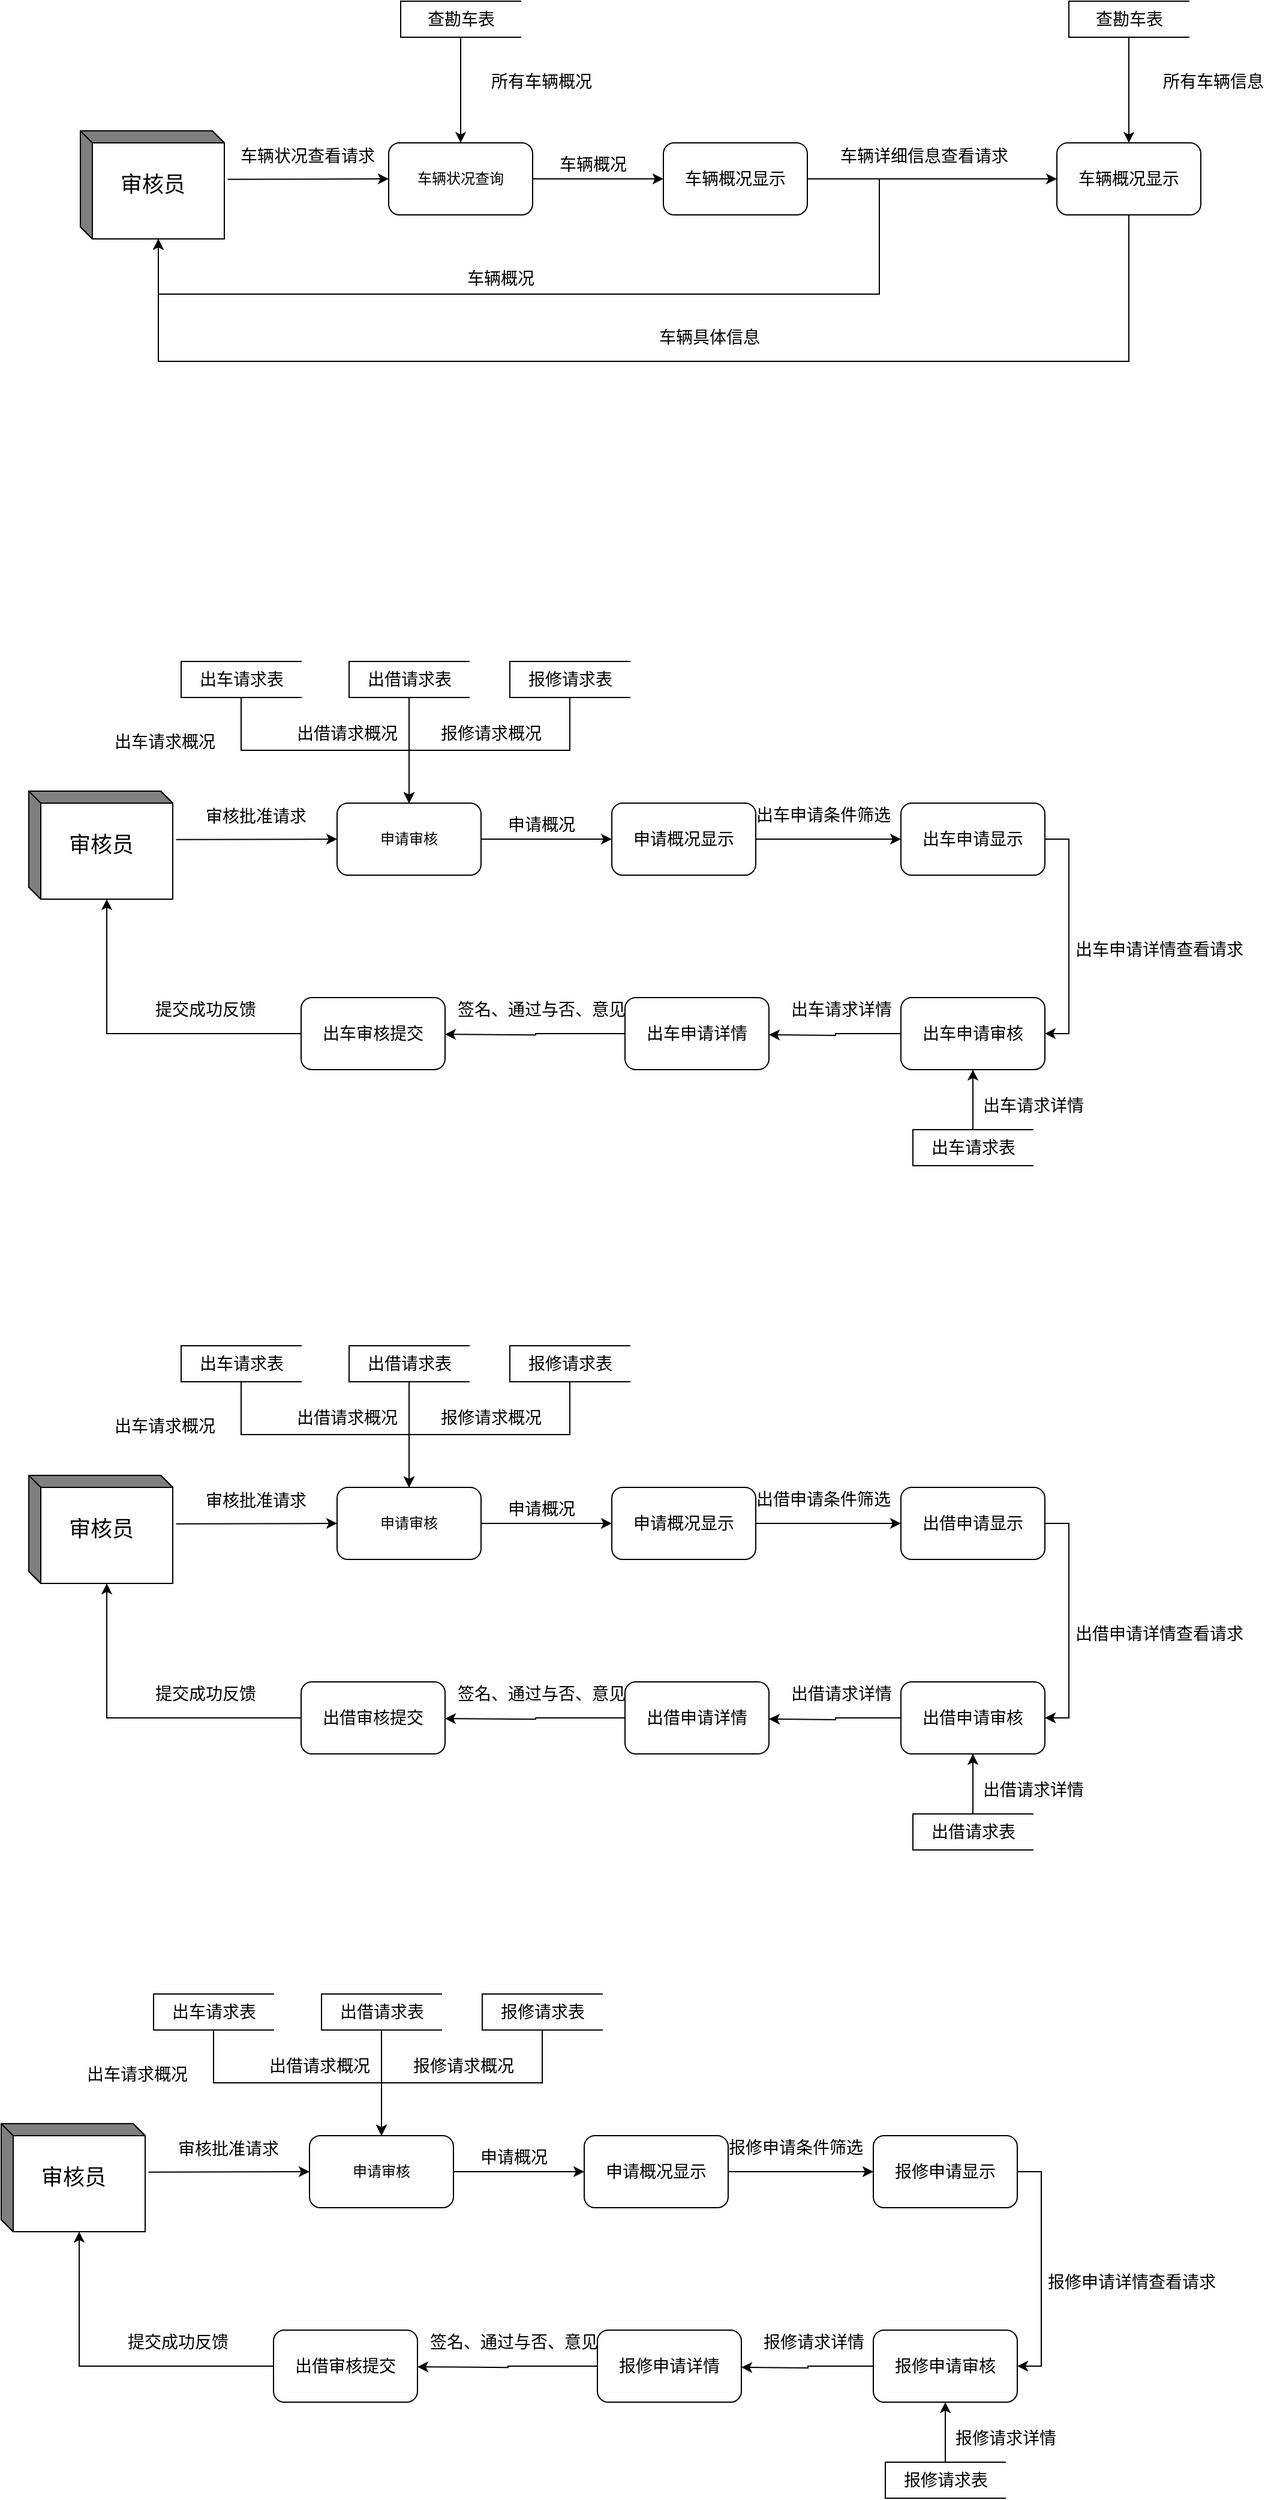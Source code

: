 <mxfile version="15.8.7" type="device"><diagram id="PUhDFRQCOCh8-SgYvdS1" name="第 1 页"><mxGraphModel dx="2310" dy="-242" grid="1" gridSize="10" guides="1" tooltips="1" connect="1" arrows="1" fold="1" page="1" pageScale="1" pageWidth="827" pageHeight="1169" math="0" shadow="0"><root><mxCell id="0"/><mxCell id="1" parent="0"/><mxCell id="XiapPCsYJ4n_4_EU88fJ-14" style="rounded=0;orthogonalLoop=1;jettySize=auto;html=1;exitX=1.023;exitY=0.449;exitDx=0;exitDy=0;exitPerimeter=0;entryX=0;entryY=0.5;entryDx=0;entryDy=0;" edge="1" parent="1" source="XiapPCsYJ4n_4_EU88fJ-15" target="XiapPCsYJ4n_4_EU88fJ-17"><mxGeometry relative="1" as="geometry"><mxPoint x="276" y="2363" as="targetPoint"/></mxGeometry></mxCell><mxCell id="XiapPCsYJ4n_4_EU88fJ-15" value="&lt;font style=&quot;font-size: 18px&quot;&gt;审核员&lt;/font&gt;" style="html=1;dashed=0;whitespace=wrap;shape=mxgraph.dfd.externalEntity" vertex="1" parent="1"><mxGeometry x="6" y="2318" width="120" height="90" as="geometry"/></mxCell><mxCell id="XiapPCsYJ4n_4_EU88fJ-16" style="edgeStyle=none;rounded=0;orthogonalLoop=1;jettySize=auto;html=1;exitX=1;exitY=0.5;exitDx=0;exitDy=0;entryX=0;entryY=0.5;entryDx=0;entryDy=0;fontSize=12;" edge="1" parent="1" source="XiapPCsYJ4n_4_EU88fJ-17" target="XiapPCsYJ4n_4_EU88fJ-21"><mxGeometry relative="1" as="geometry"/></mxCell><mxCell id="XiapPCsYJ4n_4_EU88fJ-17" value="车辆状况查询" style="rounded=1;whiteSpace=wrap;html=1;" vertex="1" parent="1"><mxGeometry x="263" y="2328" width="120" height="60" as="geometry"/></mxCell><mxCell id="XiapPCsYJ4n_4_EU88fJ-18" value="&lt;font style=&quot;font-size: 14px&quot;&gt;车辆状况查看请求&lt;/font&gt;" style="text;html=1;align=center;verticalAlign=middle;resizable=0;points=[];autosize=1;strokeColor=none;fillColor=none;fontSize=18;" vertex="1" parent="1"><mxGeometry x="130" y="2323" width="130" height="30" as="geometry"/></mxCell><mxCell id="XiapPCsYJ4n_4_EU88fJ-19" style="edgeStyle=orthogonalEdgeStyle;rounded=0;orthogonalLoop=1;jettySize=auto;html=1;exitX=1;exitY=0.5;exitDx=0;exitDy=0;fontSize=12;entryX=0;entryY=0;entryDx=65;entryDy=90;entryPerimeter=0;" edge="1" parent="1" source="XiapPCsYJ4n_4_EU88fJ-21" target="XiapPCsYJ4n_4_EU88fJ-15"><mxGeometry relative="1" as="geometry"><mxPoint x="65" y="2678" as="targetPoint"/><Array as="points"><mxPoint x="672" y="2358"/><mxPoint x="672" y="2454"/><mxPoint x="71" y="2454"/></Array></mxGeometry></mxCell><mxCell id="XiapPCsYJ4n_4_EU88fJ-20" style="edgeStyle=orthogonalEdgeStyle;rounded=0;orthogonalLoop=1;jettySize=auto;html=1;exitX=1;exitY=0.5;exitDx=0;exitDy=0;fontSize=12;entryX=0;entryY=0.5;entryDx=0;entryDy=0;" edge="1" parent="1" source="XiapPCsYJ4n_4_EU88fJ-21" target="XiapPCsYJ4n_4_EU88fJ-28"><mxGeometry relative="1" as="geometry"><mxPoint x="720" y="2358.714" as="targetPoint"/></mxGeometry></mxCell><mxCell id="XiapPCsYJ4n_4_EU88fJ-21" value="&lt;font style=&quot;font-size: 14px&quot;&gt;车辆概况显示&lt;/font&gt;" style="rounded=1;whiteSpace=wrap;html=1;" vertex="1" parent="1"><mxGeometry x="492" y="2328" width="120" height="60" as="geometry"/></mxCell><mxCell id="XiapPCsYJ4n_4_EU88fJ-22" value="&lt;font style=&quot;font-size: 14px&quot;&gt;车辆概况&lt;/font&gt;" style="text;html=1;align=center;verticalAlign=middle;resizable=0;points=[];autosize=1;strokeColor=none;fillColor=none;fontSize=12;" vertex="1" parent="1"><mxGeometry x="398" y="2336" width="70" height="20" as="geometry"/></mxCell><mxCell id="XiapPCsYJ4n_4_EU88fJ-23" style="edgeStyle=orthogonalEdgeStyle;rounded=0;orthogonalLoop=1;jettySize=auto;html=1;exitX=0.5;exitY=1;exitDx=0;exitDy=0;fontSize=14;" edge="1" parent="1" source="XiapPCsYJ4n_4_EU88fJ-24" target="XiapPCsYJ4n_4_EU88fJ-17"><mxGeometry relative="1" as="geometry"/></mxCell><mxCell id="XiapPCsYJ4n_4_EU88fJ-24" value="&lt;font style=&quot;font-size: 14px&quot;&gt;查勘车表&lt;/font&gt;" style="html=1;dashed=0;whitespace=wrap;shape=partialRectangle;right=0;fontSize=12;" vertex="1" parent="1"><mxGeometry x="273" y="2210" width="100" height="30" as="geometry"/></mxCell><mxCell id="XiapPCsYJ4n_4_EU88fJ-25" value="所有车辆概况" style="text;html=1;align=center;verticalAlign=middle;resizable=0;points=[];autosize=1;strokeColor=none;fillColor=none;fontSize=14;" vertex="1" parent="1"><mxGeometry x="340" y="2267" width="100" height="20" as="geometry"/></mxCell><mxCell id="XiapPCsYJ4n_4_EU88fJ-26" value="&lt;font style=&quot;font-size: 14px&quot;&gt;车辆概况&lt;/font&gt;" style="text;html=1;align=center;verticalAlign=middle;resizable=0;points=[];autosize=1;strokeColor=none;fillColor=none;fontSize=12;" vertex="1" parent="1"><mxGeometry x="321" y="2431" width="70" height="20" as="geometry"/></mxCell><mxCell id="XiapPCsYJ4n_4_EU88fJ-27" style="edgeStyle=orthogonalEdgeStyle;rounded=0;orthogonalLoop=1;jettySize=auto;html=1;exitX=0.5;exitY=1;exitDx=0;exitDy=0;entryX=0;entryY=0;entryDx=65;entryDy=90;entryPerimeter=0;fontSize=12;" edge="1" parent="1" source="XiapPCsYJ4n_4_EU88fJ-28" target="XiapPCsYJ4n_4_EU88fJ-15"><mxGeometry relative="1" as="geometry"><Array as="points"><mxPoint x="880" y="2510"/><mxPoint x="71" y="2510"/></Array></mxGeometry></mxCell><mxCell id="XiapPCsYJ4n_4_EU88fJ-28" value="&lt;font style=&quot;font-size: 14px&quot;&gt;车辆概况显示&lt;/font&gt;" style="rounded=1;whiteSpace=wrap;html=1;" vertex="1" parent="1"><mxGeometry x="820" y="2328" width="120" height="60" as="geometry"/></mxCell><mxCell id="XiapPCsYJ4n_4_EU88fJ-29" value="&lt;font style=&quot;font-size: 14px&quot;&gt;车辆详细信息查看请求&lt;/font&gt;" style="text;html=1;align=center;verticalAlign=middle;resizable=0;points=[];autosize=1;strokeColor=none;fillColor=none;fontSize=18;" vertex="1" parent="1"><mxGeometry x="629" y="2323" width="160" height="30" as="geometry"/></mxCell><mxCell id="XiapPCsYJ4n_4_EU88fJ-30" style="edgeStyle=orthogonalEdgeStyle;rounded=0;orthogonalLoop=1;jettySize=auto;html=1;exitX=0.5;exitY=1;exitDx=0;exitDy=0;entryX=0.5;entryY=0;entryDx=0;entryDy=0;fontSize=12;" edge="1" parent="1" source="XiapPCsYJ4n_4_EU88fJ-31" target="XiapPCsYJ4n_4_EU88fJ-28"><mxGeometry relative="1" as="geometry"/></mxCell><mxCell id="XiapPCsYJ4n_4_EU88fJ-31" value="&lt;font style=&quot;font-size: 14px&quot;&gt;查勘车表&lt;/font&gt;" style="html=1;dashed=0;whitespace=wrap;shape=partialRectangle;right=0;fontSize=12;" vertex="1" parent="1"><mxGeometry x="830" y="2210" width="100" height="30" as="geometry"/></mxCell><mxCell id="XiapPCsYJ4n_4_EU88fJ-32" value="所有车辆信息" style="text;html=1;align=center;verticalAlign=middle;resizable=0;points=[];autosize=1;strokeColor=none;fillColor=none;fontSize=14;" vertex="1" parent="1"><mxGeometry x="900" y="2267" width="100" height="20" as="geometry"/></mxCell><mxCell id="XiapPCsYJ4n_4_EU88fJ-33" value="&lt;font style=&quot;font-size: 14px&quot;&gt;车辆具体信息&lt;/font&gt;" style="text;html=1;align=center;verticalAlign=middle;resizable=0;points=[];autosize=1;strokeColor=none;fillColor=none;fontSize=12;" vertex="1" parent="1"><mxGeometry x="480" y="2480" width="100" height="20" as="geometry"/></mxCell><mxCell id="XiapPCsYJ4n_4_EU88fJ-64" style="rounded=0;orthogonalLoop=1;jettySize=auto;html=1;exitX=1.023;exitY=0.449;exitDx=0;exitDy=0;exitPerimeter=0;entryX=0;entryY=0.5;entryDx=0;entryDy=0;" edge="1" parent="1" source="XiapPCsYJ4n_4_EU88fJ-65" target="XiapPCsYJ4n_4_EU88fJ-67"><mxGeometry relative="1" as="geometry"><mxPoint x="233" y="2913" as="targetPoint"/></mxGeometry></mxCell><mxCell id="XiapPCsYJ4n_4_EU88fJ-65" value="&lt;font style=&quot;font-size: 18px&quot;&gt;审核员&lt;/font&gt;" style="html=1;dashed=0;whitespace=wrap;shape=mxgraph.dfd.externalEntity" vertex="1" parent="1"><mxGeometry x="-37" y="2868" width="120" height="90" as="geometry"/></mxCell><mxCell id="XiapPCsYJ4n_4_EU88fJ-66" style="edgeStyle=none;rounded=0;orthogonalLoop=1;jettySize=auto;html=1;exitX=1;exitY=0.5;exitDx=0;exitDy=0;entryX=0;entryY=0.5;entryDx=0;entryDy=0;fontSize=12;" edge="1" parent="1" source="XiapPCsYJ4n_4_EU88fJ-67" target="XiapPCsYJ4n_4_EU88fJ-70"><mxGeometry relative="1" as="geometry"/></mxCell><mxCell id="XiapPCsYJ4n_4_EU88fJ-67" value="申请审核" style="rounded=1;whiteSpace=wrap;html=1;" vertex="1" parent="1"><mxGeometry x="220" y="2878" width="120" height="60" as="geometry"/></mxCell><mxCell id="XiapPCsYJ4n_4_EU88fJ-68" value="&lt;span style=&quot;font-size: 14px&quot;&gt;审核批准请求&lt;/span&gt;" style="text;html=1;align=center;verticalAlign=middle;resizable=0;points=[];autosize=1;strokeColor=none;fillColor=none;fontSize=18;" vertex="1" parent="1"><mxGeometry x="102" y="2873" width="100" height="30" as="geometry"/></mxCell><mxCell id="XiapPCsYJ4n_4_EU88fJ-82" style="edgeStyle=orthogonalEdgeStyle;rounded=0;orthogonalLoop=1;jettySize=auto;html=1;exitX=1;exitY=0.5;exitDx=0;exitDy=0;" edge="1" parent="1" source="XiapPCsYJ4n_4_EU88fJ-70" target="XiapPCsYJ4n_4_EU88fJ-84"><mxGeometry relative="1" as="geometry"><mxPoint x="680" y="2907.714" as="targetPoint"/></mxGeometry></mxCell><mxCell id="XiapPCsYJ4n_4_EU88fJ-70" value="&lt;font style=&quot;font-size: 14px&quot;&gt;申请概况显示&lt;/font&gt;" style="rounded=1;whiteSpace=wrap;html=1;" vertex="1" parent="1"><mxGeometry x="449" y="2878" width="120" height="60" as="geometry"/></mxCell><mxCell id="XiapPCsYJ4n_4_EU88fJ-71" value="&lt;font style=&quot;font-size: 14px&quot;&gt;申请概况&lt;/font&gt;" style="text;html=1;align=center;verticalAlign=middle;resizable=0;points=[];autosize=1;strokeColor=none;fillColor=none;fontSize=12;" vertex="1" parent="1"><mxGeometry x="355" y="2886" width="70" height="20" as="geometry"/></mxCell><mxCell id="XiapPCsYJ4n_4_EU88fJ-72" style="edgeStyle=orthogonalEdgeStyle;rounded=0;orthogonalLoop=1;jettySize=auto;html=1;exitX=0.5;exitY=1;exitDx=0;exitDy=0;fontSize=14;" edge="1" parent="1" source="XiapPCsYJ4n_4_EU88fJ-73" target="XiapPCsYJ4n_4_EU88fJ-67"><mxGeometry relative="1" as="geometry"/></mxCell><mxCell id="XiapPCsYJ4n_4_EU88fJ-73" value="&lt;font style=&quot;font-size: 14px&quot;&gt;出车请求表&lt;/font&gt;" style="html=1;dashed=0;whitespace=wrap;shape=partialRectangle;right=0;fontSize=12;" vertex="1" parent="1"><mxGeometry x="90" y="2760" width="100" height="30" as="geometry"/></mxCell><mxCell id="XiapPCsYJ4n_4_EU88fJ-74" value="出车请求概况" style="text;html=1;align=center;verticalAlign=middle;resizable=0;points=[];autosize=1;strokeColor=none;fillColor=none;fontSize=14;" vertex="1" parent="1"><mxGeometry x="26" y="2817" width="100" height="20" as="geometry"/></mxCell><mxCell id="XiapPCsYJ4n_4_EU88fJ-77" style="edgeStyle=orthogonalEdgeStyle;rounded=0;orthogonalLoop=1;jettySize=auto;html=1;exitX=0.5;exitY=1;exitDx=0;exitDy=0;entryX=0.5;entryY=0;entryDx=0;entryDy=0;" edge="1" parent="1" source="XiapPCsYJ4n_4_EU88fJ-76" target="XiapPCsYJ4n_4_EU88fJ-67"><mxGeometry relative="1" as="geometry"/></mxCell><mxCell id="XiapPCsYJ4n_4_EU88fJ-76" value="&lt;font style=&quot;font-size: 14px&quot;&gt;出借请求表&lt;/font&gt;" style="html=1;dashed=0;whitespace=wrap;shape=partialRectangle;right=0;fontSize=12;" vertex="1" parent="1"><mxGeometry x="230" y="2760" width="100" height="30" as="geometry"/></mxCell><mxCell id="XiapPCsYJ4n_4_EU88fJ-78" value="出借请求概况" style="text;html=1;align=center;verticalAlign=middle;resizable=0;points=[];autosize=1;strokeColor=none;fillColor=none;fontSize=14;" vertex="1" parent="1"><mxGeometry x="178" y="2810" width="100" height="20" as="geometry"/></mxCell><mxCell id="XiapPCsYJ4n_4_EU88fJ-80" style="edgeStyle=orthogonalEdgeStyle;rounded=0;orthogonalLoop=1;jettySize=auto;html=1;exitX=0.5;exitY=1;exitDx=0;exitDy=0;" edge="1" parent="1" source="XiapPCsYJ4n_4_EU88fJ-79" target="XiapPCsYJ4n_4_EU88fJ-67"><mxGeometry relative="1" as="geometry"/></mxCell><mxCell id="XiapPCsYJ4n_4_EU88fJ-79" value="&lt;font style=&quot;font-size: 14px&quot;&gt;报修请求表&lt;/font&gt;" style="html=1;dashed=0;whitespace=wrap;shape=partialRectangle;right=0;fontSize=12;" vertex="1" parent="1"><mxGeometry x="364" y="2760" width="100" height="30" as="geometry"/></mxCell><mxCell id="XiapPCsYJ4n_4_EU88fJ-81" value="报修请求概况" style="text;html=1;align=center;verticalAlign=middle;resizable=0;points=[];autosize=1;strokeColor=none;fillColor=none;fontSize=14;" vertex="1" parent="1"><mxGeometry x="298" y="2810" width="100" height="20" as="geometry"/></mxCell><mxCell id="XiapPCsYJ4n_4_EU88fJ-83" value="&lt;font style=&quot;font-size: 14px&quot;&gt;出车申请条件筛选&lt;/font&gt;" style="text;html=1;align=center;verticalAlign=middle;resizable=0;points=[];autosize=1;strokeColor=none;fillColor=none;fontSize=12;" vertex="1" parent="1"><mxGeometry x="560" y="2878" width="130" height="20" as="geometry"/></mxCell><mxCell id="XiapPCsYJ4n_4_EU88fJ-86" style="edgeStyle=orthogonalEdgeStyle;rounded=0;orthogonalLoop=1;jettySize=auto;html=1;exitX=1;exitY=0.5;exitDx=0;exitDy=0;entryX=1;entryY=0.5;entryDx=0;entryDy=0;" edge="1" parent="1" source="XiapPCsYJ4n_4_EU88fJ-84" target="XiapPCsYJ4n_4_EU88fJ-85"><mxGeometry relative="1" as="geometry"/></mxCell><mxCell id="XiapPCsYJ4n_4_EU88fJ-84" value="&lt;span style=&quot;font-size: 14px&quot;&gt;出车申请显示&lt;/span&gt;" style="rounded=1;whiteSpace=wrap;html=1;" vertex="1" parent="1"><mxGeometry x="690" y="2878" width="120" height="60" as="geometry"/></mxCell><mxCell id="XiapPCsYJ4n_4_EU88fJ-88" style="edgeStyle=orthogonalEdgeStyle;rounded=0;orthogonalLoop=1;jettySize=auto;html=1;exitX=0;exitY=0.5;exitDx=0;exitDy=0;" edge="1" parent="1" source="XiapPCsYJ4n_4_EU88fJ-85"><mxGeometry relative="1" as="geometry"><mxPoint x="580" y="3071" as="targetPoint"/></mxGeometry></mxCell><mxCell id="XiapPCsYJ4n_4_EU88fJ-85" value="&lt;span style=&quot;font-size: 14px&quot;&gt;出车申请审核&lt;/span&gt;" style="rounded=1;whiteSpace=wrap;html=1;" vertex="1" parent="1"><mxGeometry x="690" y="3040" width="120" height="60" as="geometry"/></mxCell><mxCell id="XiapPCsYJ4n_4_EU88fJ-87" value="&lt;font style=&quot;font-size: 14px&quot;&gt;出车申请详情查看请求&lt;/font&gt;" style="text;html=1;align=center;verticalAlign=middle;resizable=0;points=[];autosize=1;strokeColor=none;fillColor=none;fontSize=12;" vertex="1" parent="1"><mxGeometry x="825" y="2990" width="160" height="20" as="geometry"/></mxCell><mxCell id="XiapPCsYJ4n_4_EU88fJ-90" style="edgeStyle=orthogonalEdgeStyle;rounded=0;orthogonalLoop=1;jettySize=auto;html=1;exitX=0.5;exitY=0;exitDx=0;exitDy=0;entryX=0.5;entryY=1;entryDx=0;entryDy=0;" edge="1" parent="1" source="XiapPCsYJ4n_4_EU88fJ-89" target="XiapPCsYJ4n_4_EU88fJ-85"><mxGeometry relative="1" as="geometry"/></mxCell><mxCell id="XiapPCsYJ4n_4_EU88fJ-89" value="&lt;font style=&quot;font-size: 14px&quot;&gt;出车请求表&lt;/font&gt;" style="html=1;dashed=0;whitespace=wrap;shape=partialRectangle;right=0;fontSize=12;" vertex="1" parent="1"><mxGeometry x="700" y="3150" width="100" height="30" as="geometry"/></mxCell><mxCell id="XiapPCsYJ4n_4_EU88fJ-91" value="出车请求详情" style="text;html=1;align=center;verticalAlign=middle;resizable=0;points=[];autosize=1;strokeColor=none;fillColor=none;fontSize=14;" vertex="1" parent="1"><mxGeometry x="750" y="3120" width="100" height="20" as="geometry"/></mxCell><mxCell id="XiapPCsYJ4n_4_EU88fJ-92" value="出车请求详情" style="text;html=1;align=center;verticalAlign=middle;resizable=0;points=[];autosize=1;strokeColor=none;fillColor=none;fontSize=14;" vertex="1" parent="1"><mxGeometry x="590" y="3040" width="100" height="20" as="geometry"/></mxCell><mxCell id="XiapPCsYJ4n_4_EU88fJ-94" style="edgeStyle=orthogonalEdgeStyle;rounded=0;orthogonalLoop=1;jettySize=auto;html=1;exitX=0;exitY=0.5;exitDx=0;exitDy=0;" edge="1" parent="1" source="XiapPCsYJ4n_4_EU88fJ-93"><mxGeometry relative="1" as="geometry"><mxPoint x="310" y="3070.571" as="targetPoint"/></mxGeometry></mxCell><mxCell id="XiapPCsYJ4n_4_EU88fJ-93" value="&lt;span style=&quot;font-size: 14px&quot;&gt;出车申请详情&lt;/span&gt;" style="rounded=1;whiteSpace=wrap;html=1;" vertex="1" parent="1"><mxGeometry x="460" y="3040" width="120" height="60" as="geometry"/></mxCell><mxCell id="XiapPCsYJ4n_4_EU88fJ-95" value="签名、通过与否、意见" style="text;html=1;align=center;verticalAlign=middle;resizable=0;points=[];autosize=1;strokeColor=none;fillColor=none;fontSize=14;" vertex="1" parent="1"><mxGeometry x="310" y="3040" width="160" height="20" as="geometry"/></mxCell><mxCell id="XiapPCsYJ4n_4_EU88fJ-97" style="edgeStyle=orthogonalEdgeStyle;rounded=0;orthogonalLoop=1;jettySize=auto;html=1;exitX=0;exitY=0.5;exitDx=0;exitDy=0;entryX=0;entryY=0;entryDx=65;entryDy=90;entryPerimeter=0;" edge="1" parent="1" source="XiapPCsYJ4n_4_EU88fJ-96" target="XiapPCsYJ4n_4_EU88fJ-65"><mxGeometry relative="1" as="geometry"/></mxCell><mxCell id="XiapPCsYJ4n_4_EU88fJ-96" value="&lt;span style=&quot;font-size: 14px&quot;&gt;出车审核提交&lt;/span&gt;" style="rounded=1;whiteSpace=wrap;html=1;" vertex="1" parent="1"><mxGeometry x="190" y="3040" width="120" height="60" as="geometry"/></mxCell><mxCell id="XiapPCsYJ4n_4_EU88fJ-98" value="提交成功反馈" style="text;html=1;align=center;verticalAlign=middle;resizable=0;points=[];autosize=1;strokeColor=none;fillColor=none;fontSize=14;" vertex="1" parent="1"><mxGeometry x="60" y="3040" width="100" height="20" as="geometry"/></mxCell><mxCell id="XiapPCsYJ4n_4_EU88fJ-132" style="rounded=0;orthogonalLoop=1;jettySize=auto;html=1;exitX=1.023;exitY=0.449;exitDx=0;exitDy=0;exitPerimeter=0;entryX=0;entryY=0.5;entryDx=0;entryDy=0;" edge="1" parent="1" source="XiapPCsYJ4n_4_EU88fJ-133" target="XiapPCsYJ4n_4_EU88fJ-135"><mxGeometry relative="1" as="geometry"><mxPoint x="233" y="3483" as="targetPoint"/></mxGeometry></mxCell><mxCell id="XiapPCsYJ4n_4_EU88fJ-133" value="&lt;font style=&quot;font-size: 18px&quot;&gt;审核员&lt;/font&gt;" style="html=1;dashed=0;whitespace=wrap;shape=mxgraph.dfd.externalEntity" vertex="1" parent="1"><mxGeometry x="-37" y="3438" width="120" height="90" as="geometry"/></mxCell><mxCell id="XiapPCsYJ4n_4_EU88fJ-134" style="edgeStyle=none;rounded=0;orthogonalLoop=1;jettySize=auto;html=1;exitX=1;exitY=0.5;exitDx=0;exitDy=0;entryX=0;entryY=0.5;entryDx=0;entryDy=0;fontSize=12;" edge="1" parent="1" source="XiapPCsYJ4n_4_EU88fJ-135" target="XiapPCsYJ4n_4_EU88fJ-138"><mxGeometry relative="1" as="geometry"/></mxCell><mxCell id="XiapPCsYJ4n_4_EU88fJ-135" value="申请审核" style="rounded=1;whiteSpace=wrap;html=1;" vertex="1" parent="1"><mxGeometry x="220" y="3448" width="120" height="60" as="geometry"/></mxCell><mxCell id="XiapPCsYJ4n_4_EU88fJ-136" value="&lt;span style=&quot;font-size: 14px&quot;&gt;审核批准请求&lt;/span&gt;" style="text;html=1;align=center;verticalAlign=middle;resizable=0;points=[];autosize=1;strokeColor=none;fillColor=none;fontSize=18;" vertex="1" parent="1"><mxGeometry x="102" y="3443" width="100" height="30" as="geometry"/></mxCell><mxCell id="XiapPCsYJ4n_4_EU88fJ-137" style="edgeStyle=orthogonalEdgeStyle;rounded=0;orthogonalLoop=1;jettySize=auto;html=1;exitX=1;exitY=0.5;exitDx=0;exitDy=0;" edge="1" parent="1" source="XiapPCsYJ4n_4_EU88fJ-138" target="XiapPCsYJ4n_4_EU88fJ-151"><mxGeometry relative="1" as="geometry"><mxPoint x="680" y="3477.714" as="targetPoint"/></mxGeometry></mxCell><mxCell id="XiapPCsYJ4n_4_EU88fJ-138" value="&lt;font style=&quot;font-size: 14px&quot;&gt;申请概况显示&lt;/font&gt;" style="rounded=1;whiteSpace=wrap;html=1;" vertex="1" parent="1"><mxGeometry x="449" y="3448" width="120" height="60" as="geometry"/></mxCell><mxCell id="XiapPCsYJ4n_4_EU88fJ-139" value="&lt;font style=&quot;font-size: 14px&quot;&gt;申请概况&lt;/font&gt;" style="text;html=1;align=center;verticalAlign=middle;resizable=0;points=[];autosize=1;strokeColor=none;fillColor=none;fontSize=12;" vertex="1" parent="1"><mxGeometry x="355" y="3456" width="70" height="20" as="geometry"/></mxCell><mxCell id="XiapPCsYJ4n_4_EU88fJ-140" style="edgeStyle=orthogonalEdgeStyle;rounded=0;orthogonalLoop=1;jettySize=auto;html=1;exitX=0.5;exitY=1;exitDx=0;exitDy=0;fontSize=14;" edge="1" parent="1" source="XiapPCsYJ4n_4_EU88fJ-141" target="XiapPCsYJ4n_4_EU88fJ-135"><mxGeometry relative="1" as="geometry"/></mxCell><mxCell id="XiapPCsYJ4n_4_EU88fJ-141" value="&lt;font style=&quot;font-size: 14px&quot;&gt;出车请求表&lt;/font&gt;" style="html=1;dashed=0;whitespace=wrap;shape=partialRectangle;right=0;fontSize=12;" vertex="1" parent="1"><mxGeometry x="90" y="3330" width="100" height="30" as="geometry"/></mxCell><mxCell id="XiapPCsYJ4n_4_EU88fJ-142" value="出车请求概况" style="text;html=1;align=center;verticalAlign=middle;resizable=0;points=[];autosize=1;strokeColor=none;fillColor=none;fontSize=14;" vertex="1" parent="1"><mxGeometry x="26" y="3387" width="100" height="20" as="geometry"/></mxCell><mxCell id="XiapPCsYJ4n_4_EU88fJ-143" style="edgeStyle=orthogonalEdgeStyle;rounded=0;orthogonalLoop=1;jettySize=auto;html=1;exitX=0.5;exitY=1;exitDx=0;exitDy=0;entryX=0.5;entryY=0;entryDx=0;entryDy=0;" edge="1" parent="1" source="XiapPCsYJ4n_4_EU88fJ-144" target="XiapPCsYJ4n_4_EU88fJ-135"><mxGeometry relative="1" as="geometry"/></mxCell><mxCell id="XiapPCsYJ4n_4_EU88fJ-144" value="&lt;font style=&quot;font-size: 14px&quot;&gt;出借请求表&lt;/font&gt;" style="html=1;dashed=0;whitespace=wrap;shape=partialRectangle;right=0;fontSize=12;" vertex="1" parent="1"><mxGeometry x="230" y="3330" width="100" height="30" as="geometry"/></mxCell><mxCell id="XiapPCsYJ4n_4_EU88fJ-145" value="出借请求概况" style="text;html=1;align=center;verticalAlign=middle;resizable=0;points=[];autosize=1;strokeColor=none;fillColor=none;fontSize=14;" vertex="1" parent="1"><mxGeometry x="178" y="3380" width="100" height="20" as="geometry"/></mxCell><mxCell id="XiapPCsYJ4n_4_EU88fJ-146" style="edgeStyle=orthogonalEdgeStyle;rounded=0;orthogonalLoop=1;jettySize=auto;html=1;exitX=0.5;exitY=1;exitDx=0;exitDy=0;" edge="1" parent="1" source="XiapPCsYJ4n_4_EU88fJ-147" target="XiapPCsYJ4n_4_EU88fJ-135"><mxGeometry relative="1" as="geometry"/></mxCell><mxCell id="XiapPCsYJ4n_4_EU88fJ-147" value="&lt;font style=&quot;font-size: 14px&quot;&gt;报修请求表&lt;/font&gt;" style="html=1;dashed=0;whitespace=wrap;shape=partialRectangle;right=0;fontSize=12;" vertex="1" parent="1"><mxGeometry x="364" y="3330" width="100" height="30" as="geometry"/></mxCell><mxCell id="XiapPCsYJ4n_4_EU88fJ-148" value="报修请求概况" style="text;html=1;align=center;verticalAlign=middle;resizable=0;points=[];autosize=1;strokeColor=none;fillColor=none;fontSize=14;" vertex="1" parent="1"><mxGeometry x="298" y="3380" width="100" height="20" as="geometry"/></mxCell><mxCell id="XiapPCsYJ4n_4_EU88fJ-149" value="&lt;font style=&quot;font-size: 14px&quot;&gt;出借申请条件筛选&lt;/font&gt;" style="text;html=1;align=center;verticalAlign=middle;resizable=0;points=[];autosize=1;strokeColor=none;fillColor=none;fontSize=12;" vertex="1" parent="1"><mxGeometry x="560" y="3448" width="130" height="20" as="geometry"/></mxCell><mxCell id="XiapPCsYJ4n_4_EU88fJ-150" style="edgeStyle=orthogonalEdgeStyle;rounded=0;orthogonalLoop=1;jettySize=auto;html=1;exitX=1;exitY=0.5;exitDx=0;exitDy=0;entryX=1;entryY=0.5;entryDx=0;entryDy=0;" edge="1" parent="1" source="XiapPCsYJ4n_4_EU88fJ-151" target="XiapPCsYJ4n_4_EU88fJ-153"><mxGeometry relative="1" as="geometry"/></mxCell><mxCell id="XiapPCsYJ4n_4_EU88fJ-151" value="&lt;span style=&quot;font-size: 14px&quot;&gt;出借申请显示&lt;/span&gt;" style="rounded=1;whiteSpace=wrap;html=1;" vertex="1" parent="1"><mxGeometry x="690" y="3448" width="120" height="60" as="geometry"/></mxCell><mxCell id="XiapPCsYJ4n_4_EU88fJ-152" style="edgeStyle=orthogonalEdgeStyle;rounded=0;orthogonalLoop=1;jettySize=auto;html=1;exitX=0;exitY=0.5;exitDx=0;exitDy=0;" edge="1" parent="1" source="XiapPCsYJ4n_4_EU88fJ-153"><mxGeometry relative="1" as="geometry"><mxPoint x="580" y="3641" as="targetPoint"/></mxGeometry></mxCell><mxCell id="XiapPCsYJ4n_4_EU88fJ-153" value="&lt;span style=&quot;font-size: 14px&quot;&gt;出借申请审核&lt;/span&gt;" style="rounded=1;whiteSpace=wrap;html=1;" vertex="1" parent="1"><mxGeometry x="690" y="3610" width="120" height="60" as="geometry"/></mxCell><mxCell id="XiapPCsYJ4n_4_EU88fJ-154" value="&lt;font style=&quot;font-size: 14px&quot;&gt;出借申请详情查看请求&lt;/font&gt;" style="text;html=1;align=center;verticalAlign=middle;resizable=0;points=[];autosize=1;strokeColor=none;fillColor=none;fontSize=12;" vertex="1" parent="1"><mxGeometry x="825" y="3560" width="160" height="20" as="geometry"/></mxCell><mxCell id="XiapPCsYJ4n_4_EU88fJ-155" style="edgeStyle=orthogonalEdgeStyle;rounded=0;orthogonalLoop=1;jettySize=auto;html=1;exitX=0.5;exitY=0;exitDx=0;exitDy=0;entryX=0.5;entryY=1;entryDx=0;entryDy=0;" edge="1" parent="1" source="XiapPCsYJ4n_4_EU88fJ-156" target="XiapPCsYJ4n_4_EU88fJ-153"><mxGeometry relative="1" as="geometry"/></mxCell><mxCell id="XiapPCsYJ4n_4_EU88fJ-156" value="&lt;font style=&quot;font-size: 14px&quot;&gt;出借请求表&lt;/font&gt;" style="html=1;dashed=0;whitespace=wrap;shape=partialRectangle;right=0;fontSize=12;" vertex="1" parent="1"><mxGeometry x="700" y="3720" width="100" height="30" as="geometry"/></mxCell><mxCell id="XiapPCsYJ4n_4_EU88fJ-157" value="出借请求详情" style="text;html=1;align=center;verticalAlign=middle;resizable=0;points=[];autosize=1;strokeColor=none;fillColor=none;fontSize=14;" vertex="1" parent="1"><mxGeometry x="750" y="3690" width="100" height="20" as="geometry"/></mxCell><mxCell id="XiapPCsYJ4n_4_EU88fJ-158" value="出借请求详情" style="text;html=1;align=center;verticalAlign=middle;resizable=0;points=[];autosize=1;strokeColor=none;fillColor=none;fontSize=14;" vertex="1" parent="1"><mxGeometry x="590" y="3610" width="100" height="20" as="geometry"/></mxCell><mxCell id="XiapPCsYJ4n_4_EU88fJ-159" style="edgeStyle=orthogonalEdgeStyle;rounded=0;orthogonalLoop=1;jettySize=auto;html=1;exitX=0;exitY=0.5;exitDx=0;exitDy=0;" edge="1" parent="1" source="XiapPCsYJ4n_4_EU88fJ-160"><mxGeometry relative="1" as="geometry"><mxPoint x="310" y="3640.571" as="targetPoint"/></mxGeometry></mxCell><mxCell id="XiapPCsYJ4n_4_EU88fJ-160" value="&lt;span style=&quot;font-size: 14px&quot;&gt;出借申请详情&lt;/span&gt;" style="rounded=1;whiteSpace=wrap;html=1;" vertex="1" parent="1"><mxGeometry x="460" y="3610" width="120" height="60" as="geometry"/></mxCell><mxCell id="XiapPCsYJ4n_4_EU88fJ-161" value="签名、通过与否、意见" style="text;html=1;align=center;verticalAlign=middle;resizable=0;points=[];autosize=1;strokeColor=none;fillColor=none;fontSize=14;" vertex="1" parent="1"><mxGeometry x="310" y="3610" width="160" height="20" as="geometry"/></mxCell><mxCell id="XiapPCsYJ4n_4_EU88fJ-162" style="edgeStyle=orthogonalEdgeStyle;rounded=0;orthogonalLoop=1;jettySize=auto;html=1;exitX=0;exitY=0.5;exitDx=0;exitDy=0;entryX=0;entryY=0;entryDx=65;entryDy=90;entryPerimeter=0;" edge="1" parent="1" source="XiapPCsYJ4n_4_EU88fJ-163" target="XiapPCsYJ4n_4_EU88fJ-133"><mxGeometry relative="1" as="geometry"/></mxCell><mxCell id="XiapPCsYJ4n_4_EU88fJ-163" value="&lt;span style=&quot;font-size: 14px&quot;&gt;出借审核提交&lt;/span&gt;" style="rounded=1;whiteSpace=wrap;html=1;" vertex="1" parent="1"><mxGeometry x="190" y="3610" width="120" height="60" as="geometry"/></mxCell><mxCell id="XiapPCsYJ4n_4_EU88fJ-164" value="提交成功反馈" style="text;html=1;align=center;verticalAlign=middle;resizable=0;points=[];autosize=1;strokeColor=none;fillColor=none;fontSize=14;" vertex="1" parent="1"><mxGeometry x="60" y="3610" width="100" height="20" as="geometry"/></mxCell><mxCell id="XiapPCsYJ4n_4_EU88fJ-165" style="rounded=0;orthogonalLoop=1;jettySize=auto;html=1;exitX=1.023;exitY=0.449;exitDx=0;exitDy=0;exitPerimeter=0;entryX=0;entryY=0.5;entryDx=0;entryDy=0;" edge="1" parent="1" source="XiapPCsYJ4n_4_EU88fJ-166" target="XiapPCsYJ4n_4_EU88fJ-168"><mxGeometry relative="1" as="geometry"><mxPoint x="210" y="4023" as="targetPoint"/></mxGeometry></mxCell><mxCell id="XiapPCsYJ4n_4_EU88fJ-166" value="&lt;font style=&quot;font-size: 18px&quot;&gt;审核员&lt;/font&gt;" style="html=1;dashed=0;whitespace=wrap;shape=mxgraph.dfd.externalEntity" vertex="1" parent="1"><mxGeometry x="-60" y="3978" width="120" height="90" as="geometry"/></mxCell><mxCell id="XiapPCsYJ4n_4_EU88fJ-167" style="edgeStyle=none;rounded=0;orthogonalLoop=1;jettySize=auto;html=1;exitX=1;exitY=0.5;exitDx=0;exitDy=0;entryX=0;entryY=0.5;entryDx=0;entryDy=0;fontSize=12;" edge="1" parent="1" source="XiapPCsYJ4n_4_EU88fJ-168" target="XiapPCsYJ4n_4_EU88fJ-171"><mxGeometry relative="1" as="geometry"/></mxCell><mxCell id="XiapPCsYJ4n_4_EU88fJ-168" value="申请审核" style="rounded=1;whiteSpace=wrap;html=1;" vertex="1" parent="1"><mxGeometry x="197" y="3988" width="120" height="60" as="geometry"/></mxCell><mxCell id="XiapPCsYJ4n_4_EU88fJ-169" value="&lt;span style=&quot;font-size: 14px&quot;&gt;审核批准请求&lt;/span&gt;" style="text;html=1;align=center;verticalAlign=middle;resizable=0;points=[];autosize=1;strokeColor=none;fillColor=none;fontSize=18;" vertex="1" parent="1"><mxGeometry x="79" y="3983" width="100" height="30" as="geometry"/></mxCell><mxCell id="XiapPCsYJ4n_4_EU88fJ-170" style="edgeStyle=orthogonalEdgeStyle;rounded=0;orthogonalLoop=1;jettySize=auto;html=1;exitX=1;exitY=0.5;exitDx=0;exitDy=0;" edge="1" parent="1" source="XiapPCsYJ4n_4_EU88fJ-171" target="XiapPCsYJ4n_4_EU88fJ-184"><mxGeometry relative="1" as="geometry"><mxPoint x="657" y="4017.714" as="targetPoint"/></mxGeometry></mxCell><mxCell id="XiapPCsYJ4n_4_EU88fJ-171" value="&lt;font style=&quot;font-size: 14px&quot;&gt;申请概况显示&lt;/font&gt;" style="rounded=1;whiteSpace=wrap;html=1;" vertex="1" parent="1"><mxGeometry x="426" y="3988" width="120" height="60" as="geometry"/></mxCell><mxCell id="XiapPCsYJ4n_4_EU88fJ-172" value="&lt;font style=&quot;font-size: 14px&quot;&gt;申请概况&lt;/font&gt;" style="text;html=1;align=center;verticalAlign=middle;resizable=0;points=[];autosize=1;strokeColor=none;fillColor=none;fontSize=12;" vertex="1" parent="1"><mxGeometry x="332" y="3996" width="70" height="20" as="geometry"/></mxCell><mxCell id="XiapPCsYJ4n_4_EU88fJ-173" style="edgeStyle=orthogonalEdgeStyle;rounded=0;orthogonalLoop=1;jettySize=auto;html=1;exitX=0.5;exitY=1;exitDx=0;exitDy=0;fontSize=14;" edge="1" parent="1" source="XiapPCsYJ4n_4_EU88fJ-174" target="XiapPCsYJ4n_4_EU88fJ-168"><mxGeometry relative="1" as="geometry"/></mxCell><mxCell id="XiapPCsYJ4n_4_EU88fJ-174" value="&lt;font style=&quot;font-size: 14px&quot;&gt;出车请求表&lt;/font&gt;" style="html=1;dashed=0;whitespace=wrap;shape=partialRectangle;right=0;fontSize=12;" vertex="1" parent="1"><mxGeometry x="67" y="3870" width="100" height="30" as="geometry"/></mxCell><mxCell id="XiapPCsYJ4n_4_EU88fJ-175" value="出车请求概况" style="text;html=1;align=center;verticalAlign=middle;resizable=0;points=[];autosize=1;strokeColor=none;fillColor=none;fontSize=14;" vertex="1" parent="1"><mxGeometry x="3" y="3927" width="100" height="20" as="geometry"/></mxCell><mxCell id="XiapPCsYJ4n_4_EU88fJ-176" style="edgeStyle=orthogonalEdgeStyle;rounded=0;orthogonalLoop=1;jettySize=auto;html=1;exitX=0.5;exitY=1;exitDx=0;exitDy=0;entryX=0.5;entryY=0;entryDx=0;entryDy=0;" edge="1" parent="1" source="XiapPCsYJ4n_4_EU88fJ-177" target="XiapPCsYJ4n_4_EU88fJ-168"><mxGeometry relative="1" as="geometry"/></mxCell><mxCell id="XiapPCsYJ4n_4_EU88fJ-177" value="&lt;font style=&quot;font-size: 14px&quot;&gt;出借请求表&lt;/font&gt;" style="html=1;dashed=0;whitespace=wrap;shape=partialRectangle;right=0;fontSize=12;" vertex="1" parent="1"><mxGeometry x="207" y="3870" width="100" height="30" as="geometry"/></mxCell><mxCell id="XiapPCsYJ4n_4_EU88fJ-178" value="出借请求概况" style="text;html=1;align=center;verticalAlign=middle;resizable=0;points=[];autosize=1;strokeColor=none;fillColor=none;fontSize=14;" vertex="1" parent="1"><mxGeometry x="155" y="3920" width="100" height="20" as="geometry"/></mxCell><mxCell id="XiapPCsYJ4n_4_EU88fJ-179" style="edgeStyle=orthogonalEdgeStyle;rounded=0;orthogonalLoop=1;jettySize=auto;html=1;exitX=0.5;exitY=1;exitDx=0;exitDy=0;" edge="1" parent="1" source="XiapPCsYJ4n_4_EU88fJ-180" target="XiapPCsYJ4n_4_EU88fJ-168"><mxGeometry relative="1" as="geometry"/></mxCell><mxCell id="XiapPCsYJ4n_4_EU88fJ-180" value="&lt;font style=&quot;font-size: 14px&quot;&gt;报修请求表&lt;/font&gt;" style="html=1;dashed=0;whitespace=wrap;shape=partialRectangle;right=0;fontSize=12;" vertex="1" parent="1"><mxGeometry x="341" y="3870" width="100" height="30" as="geometry"/></mxCell><mxCell id="XiapPCsYJ4n_4_EU88fJ-181" value="报修请求概况" style="text;html=1;align=center;verticalAlign=middle;resizable=0;points=[];autosize=1;strokeColor=none;fillColor=none;fontSize=14;" vertex="1" parent="1"><mxGeometry x="275" y="3920" width="100" height="20" as="geometry"/></mxCell><mxCell id="XiapPCsYJ4n_4_EU88fJ-182" value="&lt;font style=&quot;font-size: 14px&quot;&gt;报修申请条件筛选&lt;/font&gt;" style="text;html=1;align=center;verticalAlign=middle;resizable=0;points=[];autosize=1;strokeColor=none;fillColor=none;fontSize=12;" vertex="1" parent="1"><mxGeometry x="537" y="3988" width="130" height="20" as="geometry"/></mxCell><mxCell id="XiapPCsYJ4n_4_EU88fJ-183" style="edgeStyle=orthogonalEdgeStyle;rounded=0;orthogonalLoop=1;jettySize=auto;html=1;exitX=1;exitY=0.5;exitDx=0;exitDy=0;entryX=1;entryY=0.5;entryDx=0;entryDy=0;" edge="1" parent="1" source="XiapPCsYJ4n_4_EU88fJ-184" target="XiapPCsYJ4n_4_EU88fJ-186"><mxGeometry relative="1" as="geometry"/></mxCell><mxCell id="XiapPCsYJ4n_4_EU88fJ-184" value="&lt;span style=&quot;font-size: 14px&quot;&gt;报修申请显示&lt;/span&gt;" style="rounded=1;whiteSpace=wrap;html=1;" vertex="1" parent="1"><mxGeometry x="667" y="3988" width="120" height="60" as="geometry"/></mxCell><mxCell id="XiapPCsYJ4n_4_EU88fJ-185" style="edgeStyle=orthogonalEdgeStyle;rounded=0;orthogonalLoop=1;jettySize=auto;html=1;exitX=0;exitY=0.5;exitDx=0;exitDy=0;" edge="1" parent="1" source="XiapPCsYJ4n_4_EU88fJ-186"><mxGeometry relative="1" as="geometry"><mxPoint x="557" y="4181" as="targetPoint"/></mxGeometry></mxCell><mxCell id="XiapPCsYJ4n_4_EU88fJ-186" value="&lt;span style=&quot;font-size: 14px&quot;&gt;报修申请审核&lt;/span&gt;" style="rounded=1;whiteSpace=wrap;html=1;" vertex="1" parent="1"><mxGeometry x="667" y="4150" width="120" height="60" as="geometry"/></mxCell><mxCell id="XiapPCsYJ4n_4_EU88fJ-187" value="&lt;font style=&quot;font-size: 14px&quot;&gt;报修申请详情查看请求&lt;/font&gt;" style="text;html=1;align=center;verticalAlign=middle;resizable=0;points=[];autosize=1;strokeColor=none;fillColor=none;fontSize=12;" vertex="1" parent="1"><mxGeometry x="802" y="4100" width="160" height="20" as="geometry"/></mxCell><mxCell id="XiapPCsYJ4n_4_EU88fJ-188" style="edgeStyle=orthogonalEdgeStyle;rounded=0;orthogonalLoop=1;jettySize=auto;html=1;exitX=0.5;exitY=0;exitDx=0;exitDy=0;entryX=0.5;entryY=1;entryDx=0;entryDy=0;" edge="1" parent="1" source="XiapPCsYJ4n_4_EU88fJ-189" target="XiapPCsYJ4n_4_EU88fJ-186"><mxGeometry relative="1" as="geometry"/></mxCell><mxCell id="XiapPCsYJ4n_4_EU88fJ-189" value="&lt;font style=&quot;font-size: 14px&quot;&gt;报修请求表&lt;/font&gt;" style="html=1;dashed=0;whitespace=wrap;shape=partialRectangle;right=0;fontSize=12;" vertex="1" parent="1"><mxGeometry x="677" y="4260" width="100" height="30" as="geometry"/></mxCell><mxCell id="XiapPCsYJ4n_4_EU88fJ-190" value="报修请求详情" style="text;html=1;align=center;verticalAlign=middle;resizable=0;points=[];autosize=1;strokeColor=none;fillColor=none;fontSize=14;" vertex="1" parent="1"><mxGeometry x="727" y="4230" width="100" height="20" as="geometry"/></mxCell><mxCell id="XiapPCsYJ4n_4_EU88fJ-191" value="报修请求详情" style="text;html=1;align=center;verticalAlign=middle;resizable=0;points=[];autosize=1;strokeColor=none;fillColor=none;fontSize=14;" vertex="1" parent="1"><mxGeometry x="567" y="4150" width="100" height="20" as="geometry"/></mxCell><mxCell id="XiapPCsYJ4n_4_EU88fJ-192" style="edgeStyle=orthogonalEdgeStyle;rounded=0;orthogonalLoop=1;jettySize=auto;html=1;exitX=0;exitY=0.5;exitDx=0;exitDy=0;" edge="1" parent="1" source="XiapPCsYJ4n_4_EU88fJ-193"><mxGeometry relative="1" as="geometry"><mxPoint x="287" y="4180.571" as="targetPoint"/></mxGeometry></mxCell><mxCell id="XiapPCsYJ4n_4_EU88fJ-193" value="&lt;span style=&quot;font-size: 14px&quot;&gt;报修申请详情&lt;/span&gt;" style="rounded=1;whiteSpace=wrap;html=1;" vertex="1" parent="1"><mxGeometry x="437" y="4150" width="120" height="60" as="geometry"/></mxCell><mxCell id="XiapPCsYJ4n_4_EU88fJ-194" value="签名、通过与否、意见" style="text;html=1;align=center;verticalAlign=middle;resizable=0;points=[];autosize=1;strokeColor=none;fillColor=none;fontSize=14;" vertex="1" parent="1"><mxGeometry x="287" y="4150" width="160" height="20" as="geometry"/></mxCell><mxCell id="XiapPCsYJ4n_4_EU88fJ-195" style="edgeStyle=orthogonalEdgeStyle;rounded=0;orthogonalLoop=1;jettySize=auto;html=1;exitX=0;exitY=0.5;exitDx=0;exitDy=0;entryX=0;entryY=0;entryDx=65;entryDy=90;entryPerimeter=0;" edge="1" parent="1" source="XiapPCsYJ4n_4_EU88fJ-196" target="XiapPCsYJ4n_4_EU88fJ-166"><mxGeometry relative="1" as="geometry"/></mxCell><mxCell id="XiapPCsYJ4n_4_EU88fJ-196" value="&lt;span style=&quot;font-size: 14px&quot;&gt;出借审核提交&lt;/span&gt;" style="rounded=1;whiteSpace=wrap;html=1;" vertex="1" parent="1"><mxGeometry x="167" y="4150" width="120" height="60" as="geometry"/></mxCell><mxCell id="XiapPCsYJ4n_4_EU88fJ-197" value="提交成功反馈" style="text;html=1;align=center;verticalAlign=middle;resizable=0;points=[];autosize=1;strokeColor=none;fillColor=none;fontSize=14;" vertex="1" parent="1"><mxGeometry x="37" y="4150" width="100" height="20" as="geometry"/></mxCell></root></mxGraphModel></diagram></mxfile>
